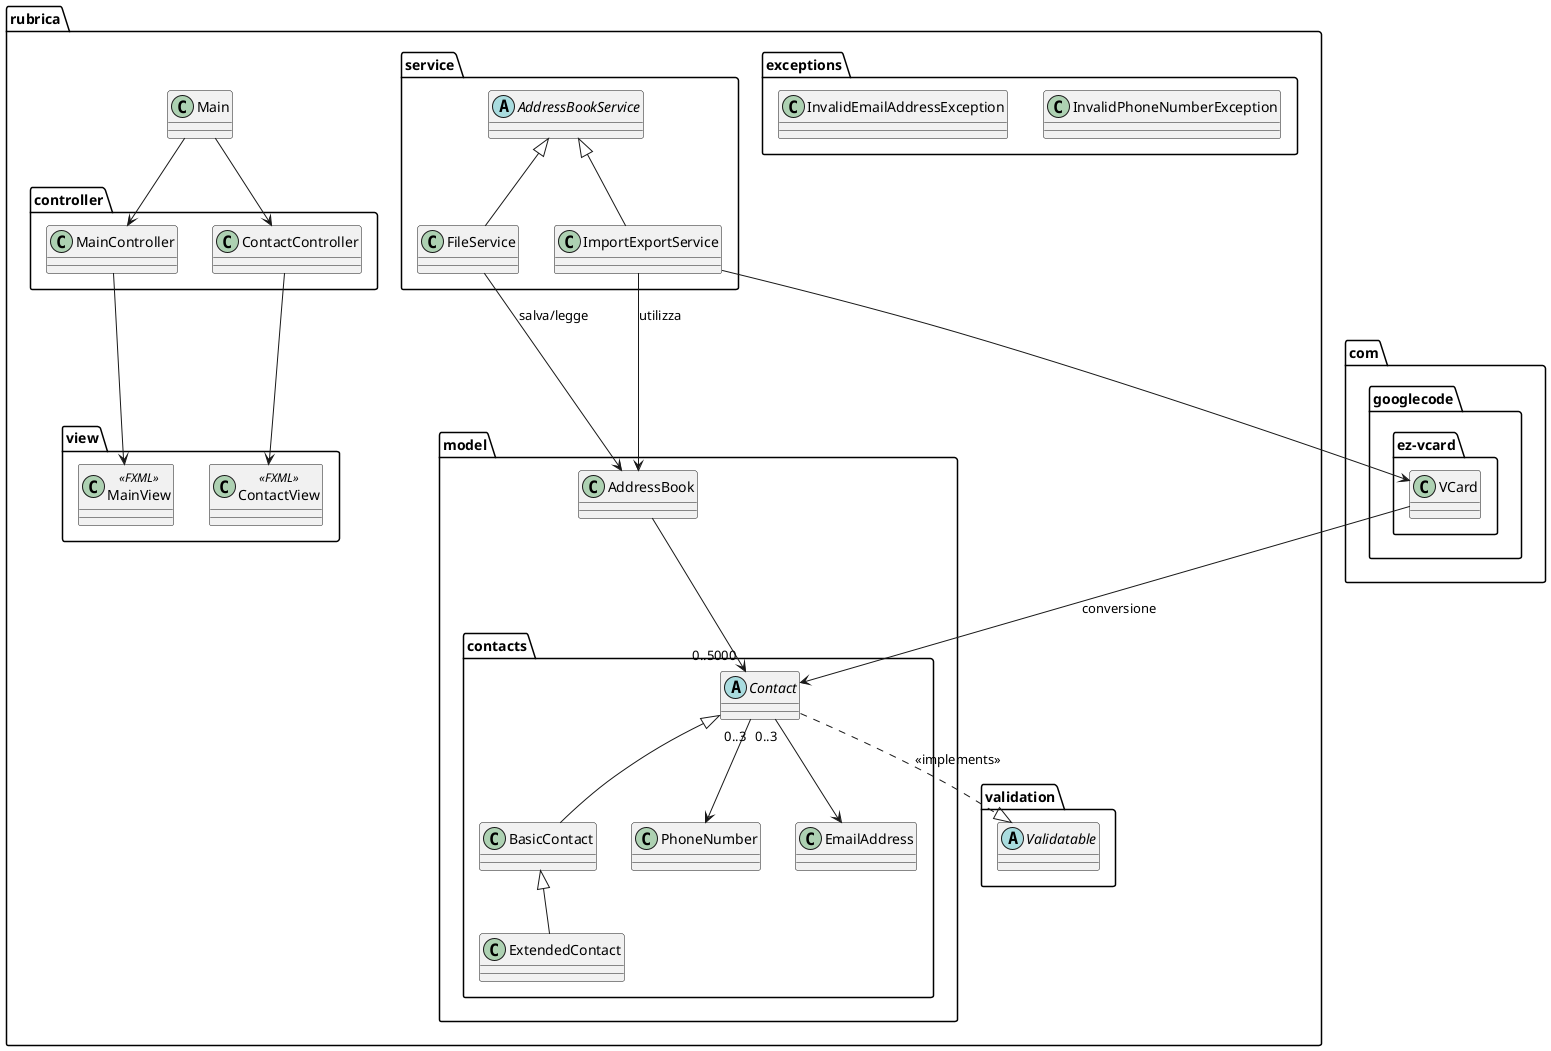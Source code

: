 @startuml
package "rubrica" {

    class Main

    package "controller" {
        class MainController
        class ContactController
    }

    package "model" {
        class AddressBook
        package "contacts" {
            abstract class Contact
            class BasicContact
            class ExtendedContact
            class PhoneNumber
            class EmailAddress
        }
    }
        
    package "view" {
        class MainView <<FXML>>
        class ContactView <<FXML>>
    }

    package "validation" {
        abstract class Validatable
    }

    package "exceptions" {
        class InvalidPhoneNumberException
        class InvalidEmailAddressException
    }

    package "service" {
        abstract class AddressBookService
        class FileService
        class ImportExportService
    }

  
}

package "com.googlecode.ez-vcard" {
    class VCard
}

' Relazioni
Main --> MainController
Main --> ContactController
MainController --> MainView
ContactController --> ContactView

AddressBook --> "0..5000" Contact
Contact "0..3" --> PhoneNumber
Contact "0..3" --> EmailAddress
Contact <|-- BasicContact
BasicContact <|-- ExtendedContact

Contact ..|> Validatable : <<implements>>
AddressBookService <|-- FileService
AddressBookService <|-- ImportExportService
ImportExportService --> VCard

FileService --> AddressBook : salva/legge

' Nuove relazioni possibili:
ImportExportService --> AddressBook : utilizza
VCard --> Contact : conversione

@enduml